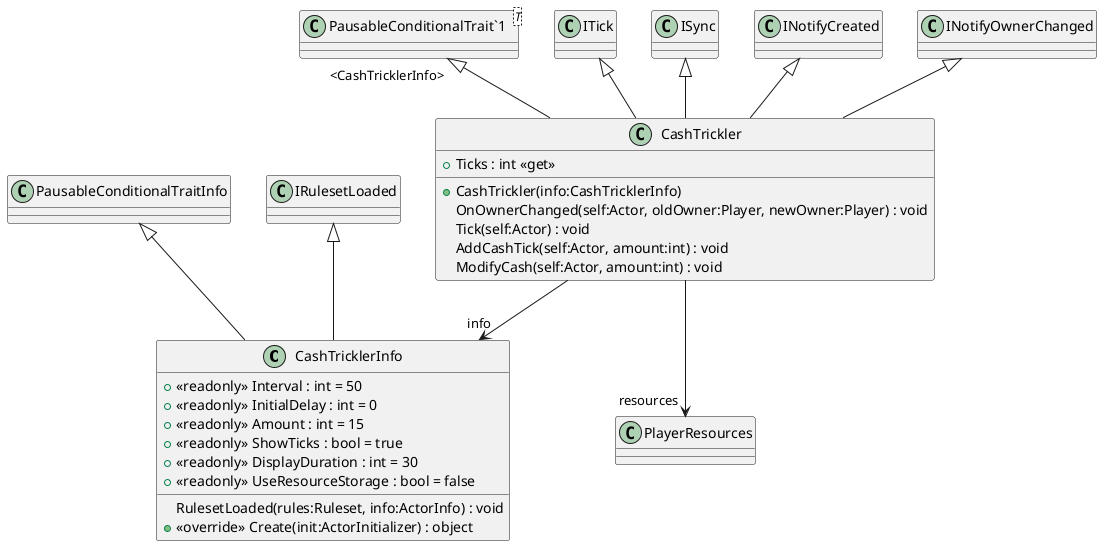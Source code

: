 @startuml
class CashTricklerInfo {
    + <<readonly>> Interval : int = 50
    + <<readonly>> InitialDelay : int = 0
    + <<readonly>> Amount : int = 15
    + <<readonly>> ShowTicks : bool = true
    + <<readonly>> DisplayDuration : int = 30
    + <<readonly>> UseResourceStorage : bool = false
    RulesetLoaded(rules:Ruleset, info:ActorInfo) : void
    + <<override>> Create(init:ActorInitializer) : object
}
class CashTrickler {
    + Ticks : int <<get>>
    + CashTrickler(info:CashTricklerInfo)
    OnOwnerChanged(self:Actor, oldOwner:Player, newOwner:Player) : void
    Tick(self:Actor) : void
    AddCashTick(self:Actor, amount:int) : void
    ModifyCash(self:Actor, amount:int) : void
}
class "PausableConditionalTrait`1"<T> {
}
PausableConditionalTraitInfo <|-- CashTricklerInfo
IRulesetLoaded <|-- CashTricklerInfo
"PausableConditionalTrait`1" "<CashTricklerInfo>" <|-- CashTrickler
ITick <|-- CashTrickler
ISync <|-- CashTrickler
INotifyCreated <|-- CashTrickler
INotifyOwnerChanged <|-- CashTrickler
CashTrickler --> "info" CashTricklerInfo
CashTrickler --> "resources" PlayerResources
@enduml
